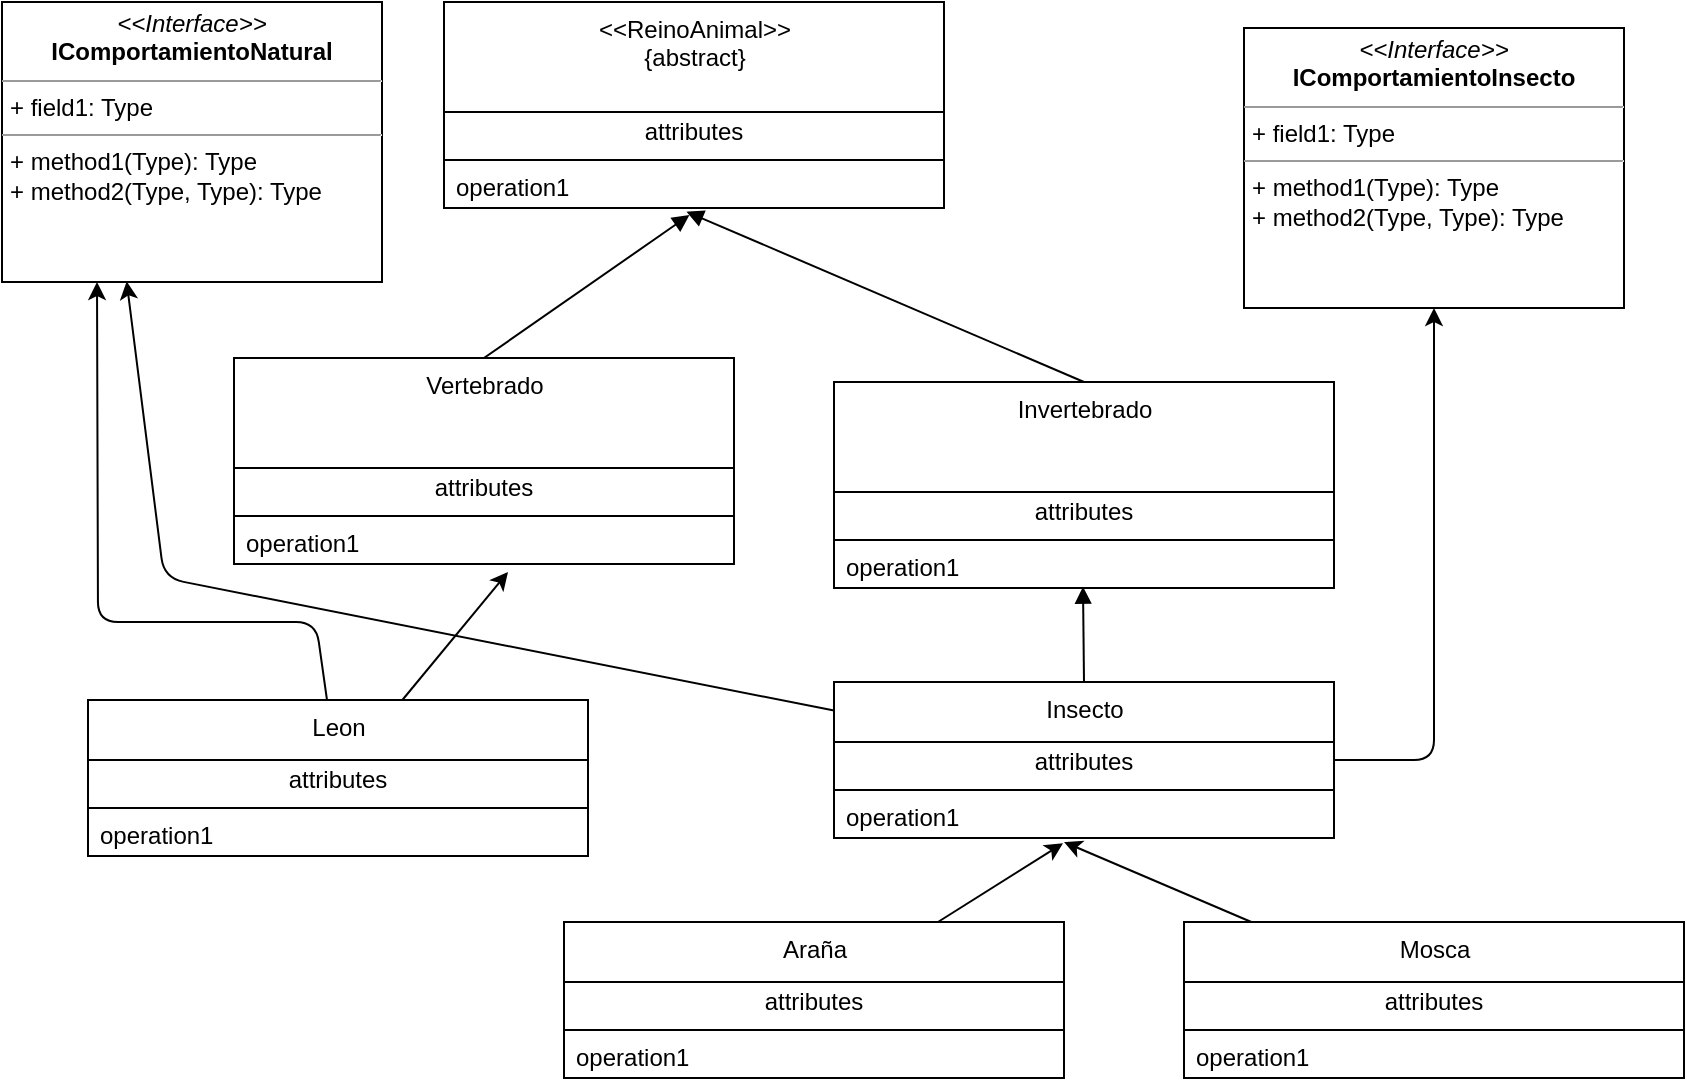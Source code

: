 <mxfile>
    <diagram id="fOn4V53dCYqIj5gVczVp" name="Page-1">
        <mxGraphModel dx="1197" dy="578" grid="0" gridSize="10" guides="1" tooltips="1" connect="1" arrows="1" fold="1" page="1" pageScale="1" pageWidth="850" pageHeight="1100" math="0" shadow="0">
            <root>
                <mxCell id="0"/>
                <mxCell id="1" parent="0"/>
                <mxCell id="2" value="&amp;lt;&amp;lt;ReinoAnimal&amp;gt;&amp;gt;&lt;br&gt;{abstract}" style="swimlane;fontStyle=0;align=center;verticalAlign=top;childLayout=stackLayout;horizontal=1;startSize=55;horizontalStack=0;resizeParent=1;resizeParentMax=0;resizeLast=0;collapsible=0;marginBottom=0;html=1;" parent="1" vertex="1">
                    <mxGeometry x="230" y="20" width="250" height="103" as="geometry"/>
                </mxCell>
                <mxCell id="3" value="attributes" style="text;html=1;strokeColor=none;fillColor=none;align=center;verticalAlign=middle;spacingLeft=4;spacingRight=4;overflow=hidden;rotatable=0;points=[[0,0.5],[1,0.5]];portConstraint=eastwest;" parent="2" vertex="1">
                    <mxGeometry y="55" width="250" height="20" as="geometry"/>
                </mxCell>
                <mxCell id="7" value="" style="line;strokeWidth=1;fillColor=none;align=left;verticalAlign=middle;spacingTop=-1;spacingLeft=3;spacingRight=3;rotatable=0;labelPosition=right;points=[];portConstraint=eastwest;" parent="2" vertex="1">
                    <mxGeometry y="75" width="250" height="8" as="geometry"/>
                </mxCell>
                <mxCell id="9" value="operation1" style="text;html=1;strokeColor=none;fillColor=none;align=left;verticalAlign=middle;spacingLeft=4;spacingRight=4;overflow=hidden;rotatable=0;points=[[0,0.5],[1,0.5]];portConstraint=eastwest;" parent="2" vertex="1">
                    <mxGeometry y="83" width="250" height="20" as="geometry"/>
                </mxCell>
                <mxCell id="11" value="Vertebrado&lt;br&gt;" style="swimlane;fontStyle=0;align=center;verticalAlign=top;childLayout=stackLayout;horizontal=1;startSize=55;horizontalStack=0;resizeParent=1;resizeParentMax=0;resizeLast=0;collapsible=0;marginBottom=0;html=1;" parent="1" vertex="1">
                    <mxGeometry x="125" y="198" width="250" height="103" as="geometry"/>
                </mxCell>
                <mxCell id="12" value="attributes" style="text;html=1;strokeColor=none;fillColor=none;align=center;verticalAlign=middle;spacingLeft=4;spacingRight=4;overflow=hidden;rotatable=0;points=[[0,0.5],[1,0.5]];portConstraint=eastwest;" parent="11" vertex="1">
                    <mxGeometry y="55" width="250" height="20" as="geometry"/>
                </mxCell>
                <mxCell id="13" value="" style="line;strokeWidth=1;fillColor=none;align=left;verticalAlign=middle;spacingTop=-1;spacingLeft=3;spacingRight=3;rotatable=0;labelPosition=right;points=[];portConstraint=eastwest;" parent="11" vertex="1">
                    <mxGeometry y="75" width="250" height="8" as="geometry"/>
                </mxCell>
                <mxCell id="14" value="operation1" style="text;html=1;strokeColor=none;fillColor=none;align=left;verticalAlign=middle;spacingLeft=4;spacingRight=4;overflow=hidden;rotatable=0;points=[[0,0.5],[1,0.5]];portConstraint=eastwest;" parent="11" vertex="1">
                    <mxGeometry y="83" width="250" height="20" as="geometry"/>
                </mxCell>
                <mxCell id="15" value="Invertebrado" style="swimlane;fontStyle=0;align=center;verticalAlign=top;childLayout=stackLayout;horizontal=1;startSize=55;horizontalStack=0;resizeParent=1;resizeParentMax=0;resizeLast=0;collapsible=0;marginBottom=0;html=1;" parent="1" vertex="1">
                    <mxGeometry x="425" y="210" width="250" height="103" as="geometry"/>
                </mxCell>
                <mxCell id="16" value="attributes" style="text;html=1;strokeColor=none;fillColor=none;align=center;verticalAlign=middle;spacingLeft=4;spacingRight=4;overflow=hidden;rotatable=0;points=[[0,0.5],[1,0.5]];portConstraint=eastwest;" parent="15" vertex="1">
                    <mxGeometry y="55" width="250" height="20" as="geometry"/>
                </mxCell>
                <mxCell id="17" value="" style="line;strokeWidth=1;fillColor=none;align=left;verticalAlign=middle;spacingTop=-1;spacingLeft=3;spacingRight=3;rotatable=0;labelPosition=right;points=[];portConstraint=eastwest;" parent="15" vertex="1">
                    <mxGeometry y="75" width="250" height="8" as="geometry"/>
                </mxCell>
                <mxCell id="18" value="operation1" style="text;html=1;strokeColor=none;fillColor=none;align=left;verticalAlign=middle;spacingLeft=4;spacingRight=4;overflow=hidden;rotatable=0;points=[[0,0.5],[1,0.5]];portConstraint=eastwest;" parent="15" vertex="1">
                    <mxGeometry y="83" width="250" height="20" as="geometry"/>
                </mxCell>
                <mxCell id="48" style="edgeStyle=none;html=1;entryX=0.5;entryY=1;entryDx=0;entryDy=0;" edge="1" parent="1" source="19" target="42">
                    <mxGeometry relative="1" as="geometry">
                        <Array as="points">
                            <mxPoint x="725" y="399"/>
                        </Array>
                    </mxGeometry>
                </mxCell>
                <mxCell id="52" style="edgeStyle=none;html=1;entryX=0.328;entryY=0.998;entryDx=0;entryDy=0;entryPerimeter=0;" edge="1" parent="1" source="19" target="41">
                    <mxGeometry relative="1" as="geometry">
                        <mxPoint x="66.333" y="299.667" as="targetPoint"/>
                        <Array as="points">
                            <mxPoint x="90" y="308"/>
                        </Array>
                    </mxGeometry>
                </mxCell>
                <mxCell id="19" value="Insecto" style="swimlane;fontStyle=0;align=center;verticalAlign=top;childLayout=stackLayout;horizontal=1;startSize=30;horizontalStack=0;resizeParent=1;resizeParentMax=0;resizeLast=0;collapsible=0;marginBottom=0;html=1;" parent="1" vertex="1">
                    <mxGeometry x="425" y="360" width="250" height="78" as="geometry"/>
                </mxCell>
                <mxCell id="20" value="attributes" style="text;html=1;strokeColor=none;fillColor=none;align=center;verticalAlign=middle;spacingLeft=4;spacingRight=4;overflow=hidden;rotatable=0;points=[[0,0.5],[1,0.5]];portConstraint=eastwest;" parent="19" vertex="1">
                    <mxGeometry y="30" width="250" height="20" as="geometry"/>
                </mxCell>
                <mxCell id="21" value="" style="line;strokeWidth=1;fillColor=none;align=left;verticalAlign=middle;spacingTop=-1;spacingLeft=3;spacingRight=3;rotatable=0;labelPosition=right;points=[];portConstraint=eastwest;" parent="19" vertex="1">
                    <mxGeometry y="50" width="250" height="8" as="geometry"/>
                </mxCell>
                <mxCell id="22" value="operation1" style="text;html=1;strokeColor=none;fillColor=none;align=left;verticalAlign=middle;spacingLeft=4;spacingRight=4;overflow=hidden;rotatable=0;points=[[0,0.5],[1,0.5]];portConstraint=eastwest;" parent="19" vertex="1">
                    <mxGeometry y="58" width="250" height="20" as="geometry"/>
                </mxCell>
                <mxCell id="34" style="edgeStyle=none;html=1;entryX=0.458;entryY=1.133;entryDx=0;entryDy=0;entryPerimeter=0;" parent="1" source="23" target="22" edge="1">
                    <mxGeometry relative="1" as="geometry"/>
                </mxCell>
                <mxCell id="23" value="Araña" style="swimlane;fontStyle=0;align=center;verticalAlign=top;childLayout=stackLayout;horizontal=1;startSize=30;horizontalStack=0;resizeParent=1;resizeParentMax=0;resizeLast=0;collapsible=0;marginBottom=0;html=1;" parent="1" vertex="1">
                    <mxGeometry x="290" y="480" width="250" height="78" as="geometry"/>
                </mxCell>
                <mxCell id="24" value="attributes" style="text;html=1;strokeColor=none;fillColor=none;align=center;verticalAlign=middle;spacingLeft=4;spacingRight=4;overflow=hidden;rotatable=0;points=[[0,0.5],[1,0.5]];portConstraint=eastwest;" parent="23" vertex="1">
                    <mxGeometry y="30" width="250" height="20" as="geometry"/>
                </mxCell>
                <mxCell id="25" value="" style="line;strokeWidth=1;fillColor=none;align=left;verticalAlign=middle;spacingTop=-1;spacingLeft=3;spacingRight=3;rotatable=0;labelPosition=right;points=[];portConstraint=eastwest;" parent="23" vertex="1">
                    <mxGeometry y="50" width="250" height="8" as="geometry"/>
                </mxCell>
                <mxCell id="26" value="operation1" style="text;html=1;strokeColor=none;fillColor=none;align=left;verticalAlign=middle;spacingLeft=4;spacingRight=4;overflow=hidden;rotatable=0;points=[[0,0.5],[1,0.5]];portConstraint=eastwest;" parent="23" vertex="1">
                    <mxGeometry y="58" width="250" height="20" as="geometry"/>
                </mxCell>
                <mxCell id="35" style="edgeStyle=none;html=1;" parent="1" source="27" edge="1">
                    <mxGeometry relative="1" as="geometry">
                        <mxPoint x="540" y="440.0" as="targetPoint"/>
                    </mxGeometry>
                </mxCell>
                <mxCell id="27" value="Mosca" style="swimlane;fontStyle=0;align=center;verticalAlign=top;childLayout=stackLayout;horizontal=1;startSize=30;horizontalStack=0;resizeParent=1;resizeParentMax=0;resizeLast=0;collapsible=0;marginBottom=0;html=1;" parent="1" vertex="1">
                    <mxGeometry x="600" y="480" width="250" height="78" as="geometry"/>
                </mxCell>
                <mxCell id="28" value="attributes" style="text;html=1;strokeColor=none;fillColor=none;align=center;verticalAlign=middle;spacingLeft=4;spacingRight=4;overflow=hidden;rotatable=0;points=[[0,0.5],[1,0.5]];portConstraint=eastwest;" parent="27" vertex="1">
                    <mxGeometry y="30" width="250" height="20" as="geometry"/>
                </mxCell>
                <mxCell id="29" value="" style="line;strokeWidth=1;fillColor=none;align=left;verticalAlign=middle;spacingTop=-1;spacingLeft=3;spacingRight=3;rotatable=0;labelPosition=right;points=[];portConstraint=eastwest;" parent="27" vertex="1">
                    <mxGeometry y="50" width="250" height="8" as="geometry"/>
                </mxCell>
                <mxCell id="30" value="operation1" style="text;html=1;strokeColor=none;fillColor=none;align=left;verticalAlign=middle;spacingLeft=4;spacingRight=4;overflow=hidden;rotatable=0;points=[[0,0.5],[1,0.5]];portConstraint=eastwest;" parent="27" vertex="1">
                    <mxGeometry y="58" width="250" height="20" as="geometry"/>
                </mxCell>
                <mxCell id="31" value="" style="html=1;verticalAlign=bottom;labelBackgroundColor=none;endArrow=block;endFill=1;entryX=0.491;entryY=1.175;entryDx=0;entryDy=0;entryPerimeter=0;exitX=0.5;exitY=0;exitDx=0;exitDy=0;" parent="1" source="11" target="9" edge="1">
                    <mxGeometry width="160" relative="1" as="geometry">
                        <mxPoint x="210" y="190" as="sourcePoint"/>
                        <mxPoint x="370" y="190" as="targetPoint"/>
                    </mxGeometry>
                </mxCell>
                <mxCell id="32" value="" style="html=1;verticalAlign=bottom;labelBackgroundColor=none;endArrow=block;endFill=1;entryX=0.485;entryY=1.092;entryDx=0;entryDy=0;entryPerimeter=0;exitX=0.5;exitY=0;exitDx=0;exitDy=0;" parent="1" source="15" target="9" edge="1">
                    <mxGeometry width="160" relative="1" as="geometry">
                        <mxPoint x="290" y="253.5" as="sourcePoint"/>
                        <mxPoint x="497.75" y="200" as="targetPoint"/>
                    </mxGeometry>
                </mxCell>
                <mxCell id="33" value="" style="html=1;verticalAlign=bottom;labelBackgroundColor=none;endArrow=block;endFill=1;entryX=0.498;entryY=0.967;entryDx=0;entryDy=0;entryPerimeter=0;exitX=0.5;exitY=0;exitDx=0;exitDy=0;" parent="1" source="19" target="18" edge="1">
                    <mxGeometry width="160" relative="1" as="geometry">
                        <mxPoint x="340" y="360" as="sourcePoint"/>
                        <mxPoint x="500" y="360" as="targetPoint"/>
                    </mxGeometry>
                </mxCell>
                <mxCell id="40" style="edgeStyle=none;html=1;entryX=0.548;entryY=1.2;entryDx=0;entryDy=0;entryPerimeter=0;" edge="1" parent="1" source="36" target="14">
                    <mxGeometry relative="1" as="geometry"/>
                </mxCell>
                <mxCell id="43" style="edgeStyle=none;html=1;entryX=0.25;entryY=1;entryDx=0;entryDy=0;" edge="1" parent="1" source="36" target="41">
                    <mxGeometry relative="1" as="geometry">
                        <Array as="points">
                            <mxPoint x="166" y="330"/>
                            <mxPoint x="57" y="330"/>
                        </Array>
                    </mxGeometry>
                </mxCell>
                <mxCell id="36" value="Leon" style="swimlane;fontStyle=0;align=center;verticalAlign=top;childLayout=stackLayout;horizontal=1;startSize=30;horizontalStack=0;resizeParent=1;resizeParentMax=0;resizeLast=0;collapsible=0;marginBottom=0;html=1;" vertex="1" parent="1">
                    <mxGeometry x="52" y="369" width="250" height="78" as="geometry"/>
                </mxCell>
                <mxCell id="37" value="attributes" style="text;html=1;strokeColor=none;fillColor=none;align=center;verticalAlign=middle;spacingLeft=4;spacingRight=4;overflow=hidden;rotatable=0;points=[[0,0.5],[1,0.5]];portConstraint=eastwest;" vertex="1" parent="36">
                    <mxGeometry y="30" width="250" height="20" as="geometry"/>
                </mxCell>
                <mxCell id="38" value="" style="line;strokeWidth=1;fillColor=none;align=left;verticalAlign=middle;spacingTop=-1;spacingLeft=3;spacingRight=3;rotatable=0;labelPosition=right;points=[];portConstraint=eastwest;" vertex="1" parent="36">
                    <mxGeometry y="50" width="250" height="8" as="geometry"/>
                </mxCell>
                <mxCell id="39" value="operation1" style="text;html=1;strokeColor=none;fillColor=none;align=left;verticalAlign=middle;spacingLeft=4;spacingRight=4;overflow=hidden;rotatable=0;points=[[0,0.5],[1,0.5]];portConstraint=eastwest;" vertex="1" parent="36">
                    <mxGeometry y="58" width="250" height="20" as="geometry"/>
                </mxCell>
                <mxCell id="41" value="&lt;p style=&quot;margin:0px;margin-top:4px;text-align:center;&quot;&gt;&lt;i&gt;&amp;lt;&amp;lt;Interface&amp;gt;&amp;gt;&lt;/i&gt;&lt;br&gt;&lt;b&gt;IComportamientoNatural&lt;/b&gt;&lt;/p&gt;&lt;hr size=&quot;1&quot;&gt;&lt;p style=&quot;margin:0px;margin-left:4px;&quot;&gt;+ field1: Type&lt;br&gt;&lt;/p&gt;&lt;hr size=&quot;1&quot;&gt;&lt;p style=&quot;margin:0px;margin-left:4px;&quot;&gt;+ method1(Type): Type&lt;br&gt;+ method2(Type, Type): Type&lt;/p&gt;" style="verticalAlign=top;align=left;overflow=fill;fontSize=12;fontFamily=Helvetica;html=1;" vertex="1" parent="1">
                    <mxGeometry x="9" y="20" width="190" height="140" as="geometry"/>
                </mxCell>
                <mxCell id="42" value="&lt;p style=&quot;margin:0px;margin-top:4px;text-align:center;&quot;&gt;&lt;i&gt;&amp;lt;&amp;lt;Interface&amp;gt;&amp;gt;&lt;/i&gt;&lt;br&gt;&lt;b&gt;IComportamientoInsecto&lt;/b&gt;&lt;/p&gt;&lt;hr size=&quot;1&quot;&gt;&lt;p style=&quot;margin:0px;margin-left:4px;&quot;&gt;+ field1: Type&lt;br&gt;&lt;/p&gt;&lt;hr size=&quot;1&quot;&gt;&lt;p style=&quot;margin:0px;margin-left:4px;&quot;&gt;+ method1(Type): Type&lt;br&gt;+ method2(Type, Type): Type&lt;/p&gt;" style="verticalAlign=top;align=left;overflow=fill;fontSize=12;fontFamily=Helvetica;html=1;" vertex="1" parent="1">
                    <mxGeometry x="630" y="33" width="190" height="140" as="geometry"/>
                </mxCell>
            </root>
        </mxGraphModel>
    </diagram>
</mxfile>
